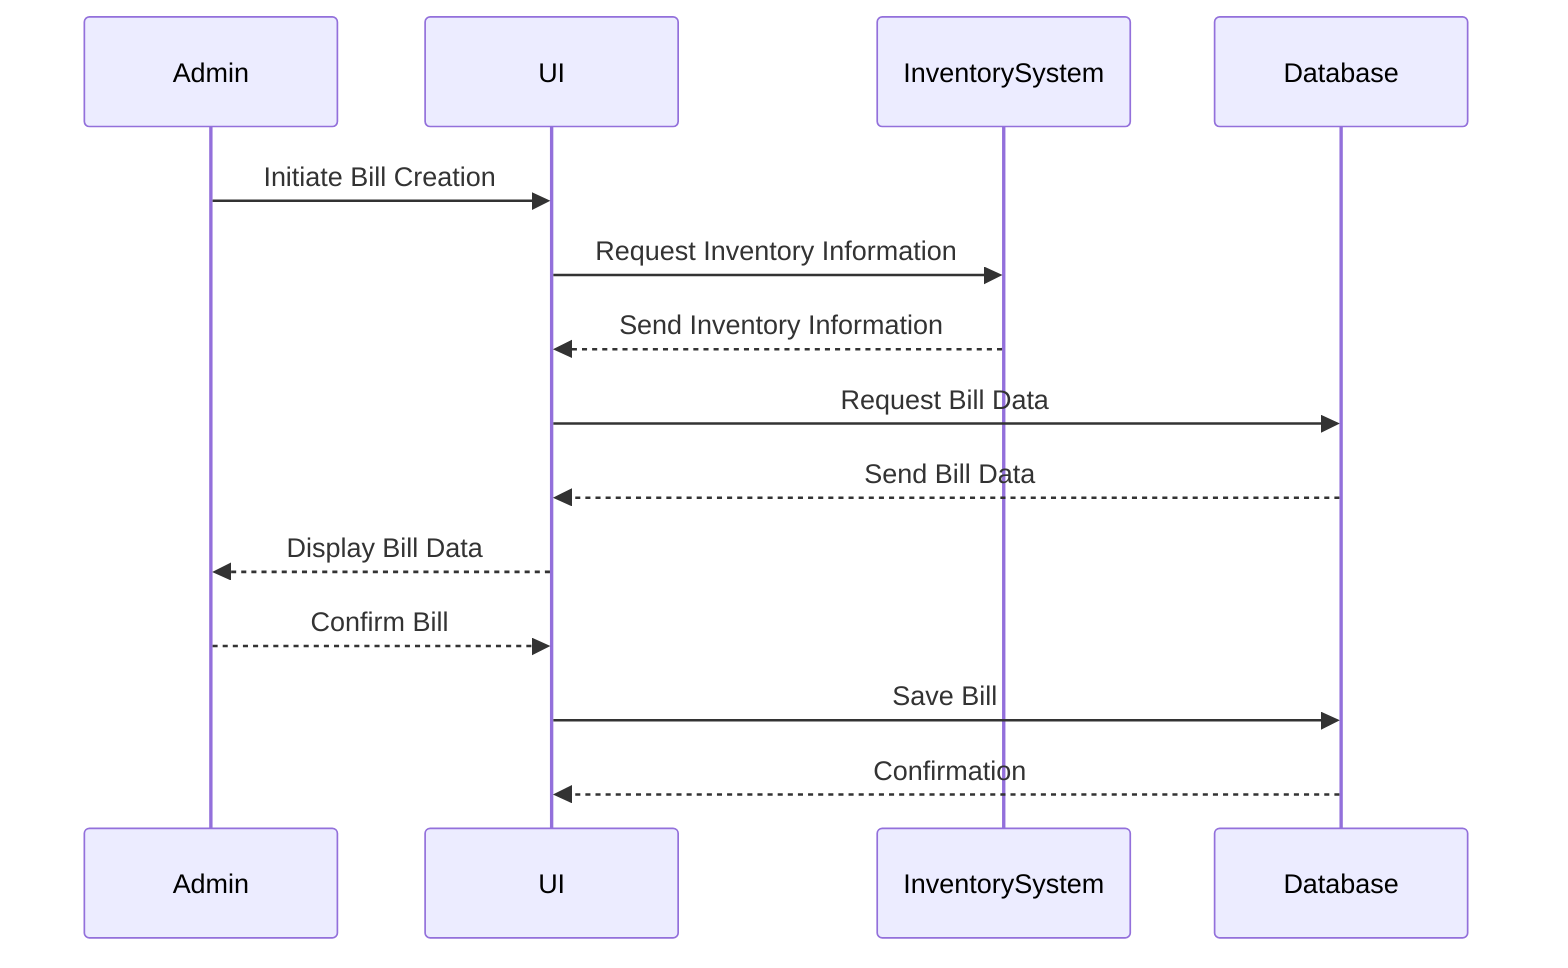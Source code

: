 sequenceDiagram
    participant Admin
    participant UI
    participant InventorySystem
    participant Database

    Admin ->> UI: Initiate Bill Creation
    UI ->> InventorySystem: Request Inventory Information
    InventorySystem -->> UI: Send Inventory Information
    UI ->> Database: Request Bill Data
    Database -->> UI: Send Bill Data
    UI -->> Admin: Display Bill Data
    Admin -->> UI: Confirm Bill
    UI ->> Database: Save Bill
    Database -->> UI: Confirmation